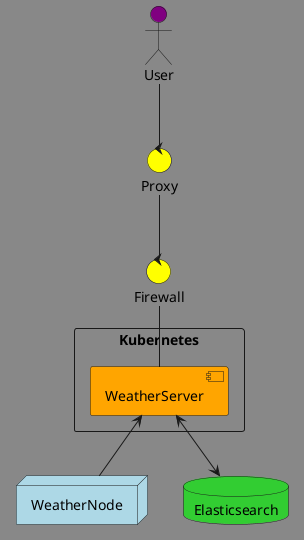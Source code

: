@startuml
'https://plantuml.com/deployment-diagram

skinparam {
    backgroundColor #888
    handwritten false
}
actor User #Purple
control Firewall #Yellow
control Proxy #Yellow
rectangle Kubernetes {
    component WeatherServer #Orange
}
node WeatherNode #LightBlue
database Elasticsearch #LimeGreen

User -- Proxy
Proxy -- Firewall
Firewall -- WeatherServer
WeatherServer <-- WeatherNode
WeatherServer <--> Elasticsearch

@enduml